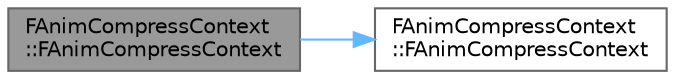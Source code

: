 digraph "FAnimCompressContext::FAnimCompressContext"
{
 // INTERACTIVE_SVG=YES
 // LATEX_PDF_SIZE
  bgcolor="transparent";
  edge [fontname=Helvetica,fontsize=10,labelfontname=Helvetica,labelfontsize=10];
  node [fontname=Helvetica,fontsize=10,shape=box,height=0.2,width=0.4];
  rankdir="LR";
  Node1 [id="Node000001",label="FAnimCompressContext\l::FAnimCompressContext",height=0.2,width=0.4,color="gray40", fillcolor="grey60", style="filled", fontcolor="black",tooltip=" "];
  Node1 -> Node2 [id="edge1_Node000001_Node000002",color="steelblue1",style="solid",tooltip=" "];
  Node2 [id="Node000002",label="FAnimCompressContext\l::FAnimCompressContext",height=0.2,width=0.4,color="grey40", fillcolor="white", style="filled",URL="$d3/dea/structFAnimCompressContext.html#a5d51d930b46337a3808f40261192c003",tooltip=" "];
}
